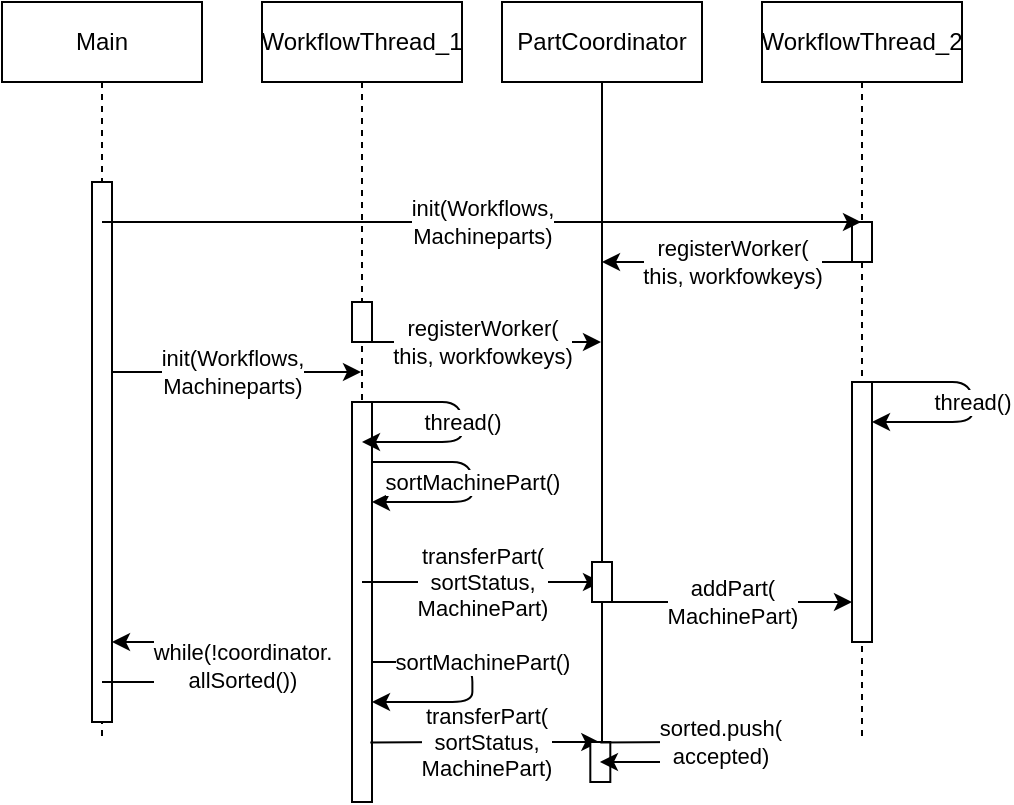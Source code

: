 <mxfile>
    <diagram id="YzUoQij953maOpbc3Z_9" name="Page-1">
        <mxGraphModel dx="1713" dy="502" grid="1" gridSize="10" guides="1" tooltips="1" connect="1" arrows="1" fold="1" page="1" pageScale="1" pageWidth="850" pageHeight="1100" math="0" shadow="0">
            <root>
                <mxCell id="0"/>
                <mxCell id="1" parent="0"/>
                <mxCell id="162" value="WorkflowThread_1" style="shape=umlLifeline;perimeter=lifelinePerimeter;whiteSpace=wrap;html=1;container=1;collapsible=0;recursiveResize=0;outlineConnect=0;" vertex="1" parent="1">
                    <mxGeometry x="-230" y="130" width="100" height="400" as="geometry"/>
                </mxCell>
                <mxCell id="175" value="" style="html=1;points=[];perimeter=orthogonalPerimeter;" vertex="1" parent="162">
                    <mxGeometry x="45" y="150" width="10" height="20" as="geometry"/>
                </mxCell>
                <mxCell id="177" value="" style="html=1;points=[];perimeter=orthogonalPerimeter;" vertex="1" parent="162">
                    <mxGeometry x="45" y="200" width="10" height="200" as="geometry"/>
                </mxCell>
                <mxCell id="183" value="sortMachinePart()" style="html=1;" edge="1" parent="162">
                    <mxGeometry relative="1" as="geometry">
                        <mxPoint x="55.0" y="230" as="sourcePoint"/>
                        <mxPoint x="55.0" y="250" as="targetPoint"/>
                        <Array as="points">
                            <mxPoint x="75.19" y="230"/>
                            <mxPoint x="105.19" y="230"/>
                            <mxPoint x="105.19" y="250"/>
                            <mxPoint x="85.19" y="250"/>
                        </Array>
                        <mxPoint as="offset"/>
                    </mxGeometry>
                </mxCell>
                <mxCell id="190" value="sortMachinePart()" style="html=1;" edge="1" parent="162">
                    <mxGeometry x="-0.166" y="5" relative="1" as="geometry">
                        <mxPoint x="55.0" y="330" as="sourcePoint"/>
                        <mxPoint x="55.0" y="350" as="targetPoint"/>
                        <Array as="points">
                            <mxPoint x="75.19" y="330"/>
                            <mxPoint x="105.19" y="330"/>
                            <mxPoint x="105.19" y="350"/>
                            <mxPoint x="85.19" y="350"/>
                        </Array>
                        <mxPoint as="offset"/>
                    </mxGeometry>
                </mxCell>
                <mxCell id="163" value="PartCoordinator" style="shape=umlLifeline;perimeter=lifelinePerimeter;whiteSpace=wrap;html=1;container=1;collapsible=0;recursiveResize=0;outlineConnect=0;lifelineDashed=0;" vertex="1" parent="1">
                    <mxGeometry x="-110" y="130" width="100" height="390" as="geometry"/>
                </mxCell>
                <mxCell id="187" value="transferPart(&lt;br&gt;sortStatus, &lt;br&gt;MachinePart)" style="html=1;exitX=1.416;exitY=0.564;exitDx=0;exitDy=0;exitPerimeter=0;" edge="1" parent="163">
                    <mxGeometry relative="1" as="geometry">
                        <mxPoint x="-65.84" y="370.24" as="sourcePoint"/>
                        <mxPoint x="48.66" y="370" as="targetPoint"/>
                        <Array as="points">
                            <mxPoint x="-15" y="370"/>
                        </Array>
                        <mxPoint as="offset"/>
                    </mxGeometry>
                </mxCell>
                <mxCell id="188" value="" style="html=1;points=[];perimeter=orthogonalPerimeter;" vertex="1" parent="163">
                    <mxGeometry x="44.16" y="370" width="10" height="20" as="geometry"/>
                </mxCell>
                <mxCell id="189" value="sorted.push(&lt;br&gt;accepted)" style="html=1;exitX=1.416;exitY=0.564;exitDx=0;exitDy=0;exitPerimeter=0;" edge="1" parent="163">
                    <mxGeometry x="-0.085" y="9" relative="1" as="geometry">
                        <mxPoint x="49.16" y="370.24" as="sourcePoint"/>
                        <mxPoint x="48.97" y="380" as="targetPoint"/>
                        <Array as="points">
                            <mxPoint x="100" y="370"/>
                            <mxPoint x="99.16" y="380"/>
                            <mxPoint x="79.16" y="380"/>
                        </Array>
                        <mxPoint y="-1" as="offset"/>
                    </mxGeometry>
                </mxCell>
                <mxCell id="165" value="init(Workflows, &lt;br&gt;Machineparts)" style="html=1;" edge="1" parent="1" source="164" target="162">
                    <mxGeometry x="-0.0" relative="1" as="geometry">
                        <mxPoint as="offset"/>
                    </mxGeometry>
                </mxCell>
                <mxCell id="164" value="Main" style="shape=umlLifeline;perimeter=lifelinePerimeter;whiteSpace=wrap;html=1;container=1;collapsible=0;recursiveResize=0;outlineConnect=0;" vertex="1" parent="1">
                    <mxGeometry x="-360" y="130" width="100" height="370" as="geometry"/>
                </mxCell>
                <mxCell id="176" value="" style="html=1;points=[];perimeter=orthogonalPerimeter;" vertex="1" parent="164">
                    <mxGeometry x="45" y="90" width="10" height="270" as="geometry"/>
                </mxCell>
                <mxCell id="191" value="while(!coordinator.&lt;br&gt;allSorted())" style="html=1;startArrow=classic;startFill=1;endArrow=none;endFill=0;" edge="1" parent="164" target="164">
                    <mxGeometry y="15" relative="1" as="geometry">
                        <mxPoint x="55.0" y="320" as="sourcePoint"/>
                        <mxPoint x="55.0" y="340" as="targetPoint"/>
                        <Array as="points">
                            <mxPoint x="75.19" y="320"/>
                            <mxPoint x="105.19" y="320"/>
                            <mxPoint x="105.19" y="340"/>
                            <mxPoint x="85.19" y="340"/>
                        </Array>
                        <mxPoint as="offset"/>
                    </mxGeometry>
                </mxCell>
                <mxCell id="173" value="registerWorker(&lt;br&gt;this, workfowkeys)" style="edgeStyle=none;html=1;" edge="1" parent="1" source="166" target="163">
                    <mxGeometry relative="1" as="geometry">
                        <Array as="points">
                            <mxPoint y="260"/>
                        </Array>
                    </mxGeometry>
                </mxCell>
                <mxCell id="166" value="WorkflowThread_2" style="shape=umlLifeline;perimeter=lifelinePerimeter;whiteSpace=wrap;html=1;container=1;collapsible=0;recursiveResize=0;outlineConnect=0;" vertex="1" parent="1">
                    <mxGeometry x="20" y="130" width="100" height="370" as="geometry"/>
                </mxCell>
                <mxCell id="172" value="" style="html=1;points=[];perimeter=orthogonalPerimeter;" vertex="1" parent="166">
                    <mxGeometry x="45" y="110" width="10" height="20" as="geometry"/>
                </mxCell>
                <mxCell id="178" value="" style="html=1;points=[];perimeter=orthogonalPerimeter;" vertex="1" parent="166">
                    <mxGeometry x="45" y="190" width="10" height="130" as="geometry"/>
                </mxCell>
                <mxCell id="181" value="thread()" style="html=1;" edge="1" parent="166">
                    <mxGeometry relative="1" as="geometry">
                        <mxPoint x="55.0" y="190" as="sourcePoint"/>
                        <mxPoint x="55.0" y="210" as="targetPoint"/>
                        <Array as="points">
                            <mxPoint x="75.19" y="190"/>
                            <mxPoint x="105.19" y="190"/>
                            <mxPoint x="105.19" y="210"/>
                            <mxPoint x="85.19" y="210"/>
                        </Array>
                        <mxPoint as="offset"/>
                    </mxGeometry>
                </mxCell>
                <mxCell id="186" value="addPart(&lt;br&gt;MachinePart)" style="html=1;exitX=0.423;exitY=0.954;exitDx=0;exitDy=0;exitPerimeter=0;" edge="1" parent="166">
                    <mxGeometry relative="1" as="geometry">
                        <mxPoint x="-75.27" y="300.0" as="sourcePoint"/>
                        <mxPoint x="45" y="300.0" as="targetPoint"/>
                        <mxPoint as="offset"/>
                    </mxGeometry>
                </mxCell>
                <mxCell id="167" value="init(Workflows, &lt;br&gt;Machineparts)" style="edgeStyle=orthogonalEdgeStyle;html=1;" edge="1" parent="1" source="164" target="166">
                    <mxGeometry relative="1" as="geometry">
                        <mxPoint x="-300.19" y="210" as="sourcePoint"/>
                        <mxPoint x="-170.5" y="210" as="targetPoint"/>
                        <Array as="points">
                            <mxPoint x="-80" y="240"/>
                            <mxPoint x="-80" y="240"/>
                        </Array>
                    </mxGeometry>
                </mxCell>
                <mxCell id="174" value="registerWorker(&lt;br&gt;this, workfowkeys)" style="edgeStyle=none;html=1;" edge="1" parent="1" source="162" target="163">
                    <mxGeometry x="-0.0" relative="1" as="geometry">
                        <mxPoint x="-160.31" y="330" as="sourcePoint"/>
                        <mxPoint x="-290.0" y="330" as="targetPoint"/>
                        <Array as="points">
                            <mxPoint x="-150" y="300"/>
                        </Array>
                        <mxPoint as="offset"/>
                    </mxGeometry>
                </mxCell>
                <mxCell id="179" value="thread()" style="html=1;" edge="1" parent="1" source="162" target="162">
                    <mxGeometry relative="1" as="geometry">
                        <mxPoint x="-170.19" y="310" as="sourcePoint"/>
                        <mxPoint x="-50.5" y="310" as="targetPoint"/>
                        <Array as="points">
                            <mxPoint x="-160" y="330"/>
                            <mxPoint x="-130" y="330"/>
                            <mxPoint x="-130" y="350"/>
                            <mxPoint x="-150" y="350"/>
                        </Array>
                        <mxPoint as="offset"/>
                    </mxGeometry>
                </mxCell>
                <mxCell id="184" value="transferPart(&lt;br&gt;sortStatus, &lt;br&gt;MachinePart)" style="html=1;" edge="1" parent="1" source="162" target="163">
                    <mxGeometry relative="1" as="geometry">
                        <mxPoint x="-178" y="401" as="sourcePoint"/>
                        <mxPoint x="-165.0" y="390" as="targetPoint"/>
                        <Array as="points">
                            <mxPoint x="-120" y="420"/>
                        </Array>
                        <mxPoint as="offset"/>
                    </mxGeometry>
                </mxCell>
                <mxCell id="185" value="" style="html=1;points=[];perimeter=orthogonalPerimeter;" vertex="1" parent="1">
                    <mxGeometry x="-65" y="410" width="10" height="20" as="geometry"/>
                </mxCell>
            </root>
        </mxGraphModel>
    </diagram>
</mxfile>